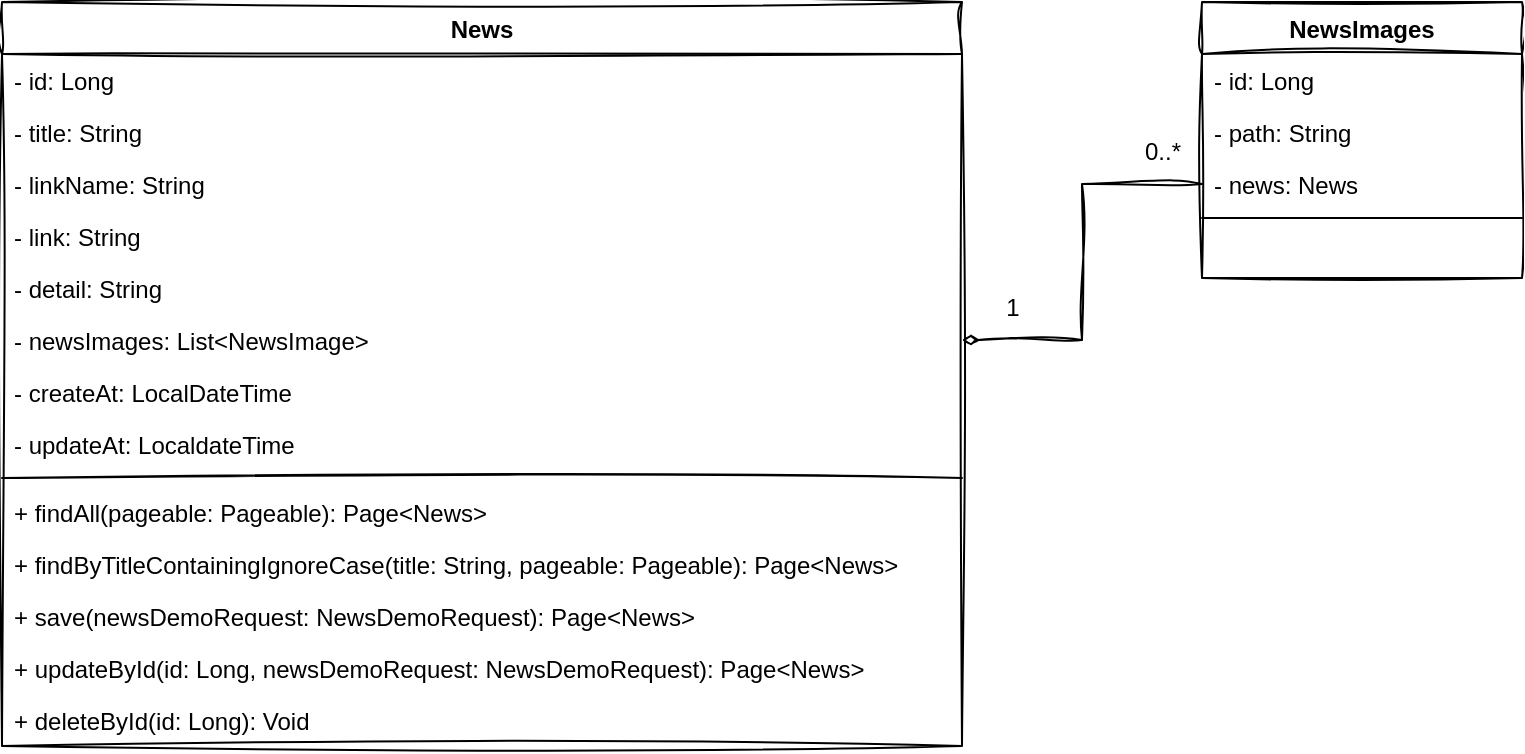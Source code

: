<mxfile version="27.0.9">
  <diagram name="หน้า-1" id="_koKTP4-rHyZlot4Lb2g">
    <mxGraphModel dx="1426" dy="841" grid="1" gridSize="10" guides="1" tooltips="1" connect="1" arrows="1" fold="1" page="1" pageScale="1" pageWidth="1169" pageHeight="827" math="0" shadow="0">
      <root>
        <mxCell id="0" />
        <mxCell id="1" parent="0" />
        <mxCell id="qEYVYYr-m40pnYgqbjhr-1" value="News" style="swimlane;fontStyle=1;align=center;verticalAlign=top;childLayout=stackLayout;horizontal=1;startSize=26;horizontalStack=0;resizeParent=1;resizeParentMax=0;resizeLast=0;collapsible=1;marginBottom=0;whiteSpace=wrap;html=1;sketch=1;curveFitting=1;jiggle=2;" parent="1" vertex="1">
          <mxGeometry x="230" y="220" width="480" height="372" as="geometry" />
        </mxCell>
        <mxCell id="qEYVYYr-m40pnYgqbjhr-2" value="- id: Long" style="text;strokeColor=none;fillColor=none;align=left;verticalAlign=top;spacingLeft=4;spacingRight=4;overflow=hidden;rotatable=0;points=[[0,0.5],[1,0.5]];portConstraint=eastwest;whiteSpace=wrap;html=1;sketch=1;curveFitting=1;jiggle=2;" parent="qEYVYYr-m40pnYgqbjhr-1" vertex="1">
          <mxGeometry y="26" width="480" height="26" as="geometry" />
        </mxCell>
        <mxCell id="qEYVYYr-m40pnYgqbjhr-5" value="- title: String" style="text;strokeColor=none;fillColor=none;align=left;verticalAlign=top;spacingLeft=4;spacingRight=4;overflow=hidden;rotatable=0;points=[[0,0.5],[1,0.5]];portConstraint=eastwest;whiteSpace=wrap;html=1;sketch=1;curveFitting=1;jiggle=2;" parent="qEYVYYr-m40pnYgqbjhr-1" vertex="1">
          <mxGeometry y="52" width="480" height="26" as="geometry" />
        </mxCell>
        <mxCell id="qEYVYYr-m40pnYgqbjhr-6" value="- linkName: String" style="text;strokeColor=none;fillColor=none;align=left;verticalAlign=top;spacingLeft=4;spacingRight=4;overflow=hidden;rotatable=0;points=[[0,0.5],[1,0.5]];portConstraint=eastwest;whiteSpace=wrap;html=1;sketch=1;curveFitting=1;jiggle=2;" parent="qEYVYYr-m40pnYgqbjhr-1" vertex="1">
          <mxGeometry y="78" width="480" height="26" as="geometry" />
        </mxCell>
        <mxCell id="qEYVYYr-m40pnYgqbjhr-7" value="- link: String" style="text;strokeColor=none;fillColor=none;align=left;verticalAlign=top;spacingLeft=4;spacingRight=4;overflow=hidden;rotatable=0;points=[[0,0.5],[1,0.5]];portConstraint=eastwest;whiteSpace=wrap;html=1;sketch=1;curveFitting=1;jiggle=2;" parent="qEYVYYr-m40pnYgqbjhr-1" vertex="1">
          <mxGeometry y="104" width="480" height="26" as="geometry" />
        </mxCell>
        <mxCell id="qEYVYYr-m40pnYgqbjhr-8" value="- detail: String" style="text;strokeColor=none;fillColor=none;align=left;verticalAlign=top;spacingLeft=4;spacingRight=4;overflow=hidden;rotatable=0;points=[[0,0.5],[1,0.5]];portConstraint=eastwest;whiteSpace=wrap;html=1;sketch=1;curveFitting=1;jiggle=2;" parent="qEYVYYr-m40pnYgqbjhr-1" vertex="1">
          <mxGeometry y="130" width="480" height="26" as="geometry" />
        </mxCell>
        <mxCell id="qEYVYYr-m40pnYgqbjhr-9" value="- newsImages: List&amp;lt;NewsImage&amp;gt;" style="text;strokeColor=none;fillColor=none;align=left;verticalAlign=top;spacingLeft=4;spacingRight=4;overflow=hidden;rotatable=0;points=[[0,0.5],[1,0.5]];portConstraint=eastwest;whiteSpace=wrap;html=1;sketch=1;curveFitting=1;jiggle=2;" parent="qEYVYYr-m40pnYgqbjhr-1" vertex="1">
          <mxGeometry y="156" width="480" height="26" as="geometry" />
        </mxCell>
        <mxCell id="qEYVYYr-m40pnYgqbjhr-10" value="- createAt: LocalDateTime" style="text;strokeColor=none;fillColor=none;align=left;verticalAlign=top;spacingLeft=4;spacingRight=4;overflow=hidden;rotatable=0;points=[[0,0.5],[1,0.5]];portConstraint=eastwest;whiteSpace=wrap;html=1;sketch=1;curveFitting=1;jiggle=2;" parent="qEYVYYr-m40pnYgqbjhr-1" vertex="1">
          <mxGeometry y="182" width="480" height="26" as="geometry" />
        </mxCell>
        <mxCell id="qEYVYYr-m40pnYgqbjhr-11" value="- updateAt: LocaldateTime" style="text;strokeColor=none;fillColor=none;align=left;verticalAlign=top;spacingLeft=4;spacingRight=4;overflow=hidden;rotatable=0;points=[[0,0.5],[1,0.5]];portConstraint=eastwest;whiteSpace=wrap;html=1;sketch=1;curveFitting=1;jiggle=2;" parent="qEYVYYr-m40pnYgqbjhr-1" vertex="1">
          <mxGeometry y="208" width="480" height="26" as="geometry" />
        </mxCell>
        <mxCell id="qEYVYYr-m40pnYgqbjhr-3" value="" style="line;strokeWidth=1;fillColor=none;align=left;verticalAlign=middle;spacingTop=-1;spacingLeft=3;spacingRight=3;rotatable=0;labelPosition=right;points=[];portConstraint=eastwest;strokeColor=inherit;sketch=1;curveFitting=1;jiggle=2;" parent="qEYVYYr-m40pnYgqbjhr-1" vertex="1">
          <mxGeometry y="234" width="480" height="8" as="geometry" />
        </mxCell>
        <mxCell id="qEYVYYr-m40pnYgqbjhr-4" value="+ findAll(pageable: Pageable): Page&amp;lt;News&amp;gt;" style="text;strokeColor=none;fillColor=none;align=left;verticalAlign=top;spacingLeft=4;spacingRight=4;overflow=hidden;rotatable=0;points=[[0,0.5],[1,0.5]];portConstraint=eastwest;whiteSpace=wrap;html=1;sketch=1;curveFitting=1;jiggle=2;" parent="qEYVYYr-m40pnYgqbjhr-1" vertex="1">
          <mxGeometry y="242" width="480" height="26" as="geometry" />
        </mxCell>
        <mxCell id="qEYVYYr-m40pnYgqbjhr-21" value="+ findByTitleContainingIgnoreCase(title: String, pageable: Pageable): Page&amp;lt;News&amp;gt;" style="text;strokeColor=none;fillColor=none;align=left;verticalAlign=top;spacingLeft=4;spacingRight=4;overflow=hidden;rotatable=0;points=[[0,0.5],[1,0.5]];portConstraint=eastwest;whiteSpace=wrap;html=1;sketch=1;curveFitting=1;jiggle=2;" parent="qEYVYYr-m40pnYgqbjhr-1" vertex="1">
          <mxGeometry y="268" width="480" height="26" as="geometry" />
        </mxCell>
        <mxCell id="qEYVYYr-m40pnYgqbjhr-22" value="+ save(newsDemoRequest: NewsDemoRequest): Page&amp;lt;News&amp;gt;" style="text;strokeColor=none;fillColor=none;align=left;verticalAlign=top;spacingLeft=4;spacingRight=4;overflow=hidden;rotatable=0;points=[[0,0.5],[1,0.5]];portConstraint=eastwest;whiteSpace=wrap;html=1;sketch=1;curveFitting=1;jiggle=2;" parent="qEYVYYr-m40pnYgqbjhr-1" vertex="1">
          <mxGeometry y="294" width="480" height="26" as="geometry" />
        </mxCell>
        <mxCell id="qEYVYYr-m40pnYgqbjhr-23" value="+ updateById(id: Long, newsDemoRequest: NewsDemoRequest): Page&amp;lt;News&amp;gt;" style="text;strokeColor=none;fillColor=none;align=left;verticalAlign=top;spacingLeft=4;spacingRight=4;overflow=hidden;rotatable=0;points=[[0,0.5],[1,0.5]];portConstraint=eastwest;whiteSpace=wrap;html=1;sketch=1;curveFitting=1;jiggle=2;" parent="qEYVYYr-m40pnYgqbjhr-1" vertex="1">
          <mxGeometry y="320" width="480" height="26" as="geometry" />
        </mxCell>
        <mxCell id="qEYVYYr-m40pnYgqbjhr-24" value="+ deleteById(id: Long): Void" style="text;strokeColor=none;fillColor=none;align=left;verticalAlign=top;spacingLeft=4;spacingRight=4;overflow=hidden;rotatable=0;points=[[0,0.5],[1,0.5]];portConstraint=eastwest;whiteSpace=wrap;html=1;sketch=1;curveFitting=1;jiggle=2;" parent="qEYVYYr-m40pnYgqbjhr-1" vertex="1">
          <mxGeometry y="346" width="480" height="26" as="geometry" />
        </mxCell>
        <mxCell id="qEYVYYr-m40pnYgqbjhr-12" value="NewsImages" style="swimlane;fontStyle=1;align=center;verticalAlign=top;childLayout=stackLayout;horizontal=1;startSize=26;horizontalStack=0;resizeParent=1;resizeParentMax=0;resizeLast=0;collapsible=1;marginBottom=0;whiteSpace=wrap;html=1;sketch=1;curveFitting=1;jiggle=2;" parent="1" vertex="1">
          <mxGeometry x="830" y="220" width="160" height="138" as="geometry" />
        </mxCell>
        <mxCell id="qEYVYYr-m40pnYgqbjhr-13" value="- id: Long" style="text;strokeColor=none;fillColor=none;align=left;verticalAlign=top;spacingLeft=4;spacingRight=4;overflow=hidden;rotatable=0;points=[[0,0.5],[1,0.5]];portConstraint=eastwest;whiteSpace=wrap;html=1;sketch=1;curveFitting=1;jiggle=2;" parent="qEYVYYr-m40pnYgqbjhr-12" vertex="1">
          <mxGeometry y="26" width="160" height="26" as="geometry" />
        </mxCell>
        <mxCell id="qEYVYYr-m40pnYgqbjhr-16" value="- path: String" style="text;strokeColor=none;fillColor=none;align=left;verticalAlign=top;spacingLeft=4;spacingRight=4;overflow=hidden;rotatable=0;points=[[0,0.5],[1,0.5]];portConstraint=eastwest;whiteSpace=wrap;html=1;sketch=1;curveFitting=1;jiggle=2;" parent="qEYVYYr-m40pnYgqbjhr-12" vertex="1">
          <mxGeometry y="52" width="160" height="26" as="geometry" />
        </mxCell>
        <mxCell id="qEYVYYr-m40pnYgqbjhr-17" value="- news: News" style="text;strokeColor=none;fillColor=none;align=left;verticalAlign=top;spacingLeft=4;spacingRight=4;overflow=hidden;rotatable=0;points=[[0,0.5],[1,0.5]];portConstraint=eastwest;whiteSpace=wrap;html=1;sketch=1;curveFitting=1;jiggle=2;" parent="qEYVYYr-m40pnYgqbjhr-12" vertex="1">
          <mxGeometry y="78" width="160" height="26" as="geometry" />
        </mxCell>
        <mxCell id="qEYVYYr-m40pnYgqbjhr-14" value="" style="line;strokeWidth=1;fillColor=none;align=left;verticalAlign=middle;spacingTop=-1;spacingLeft=3;spacingRight=3;rotatable=0;labelPosition=right;points=[];portConstraint=eastwest;strokeColor=inherit;sketch=1;curveFitting=1;jiggle=2;" parent="qEYVYYr-m40pnYgqbjhr-12" vertex="1">
          <mxGeometry y="104" width="160" height="8" as="geometry" />
        </mxCell>
        <mxCell id="qEYVYYr-m40pnYgqbjhr-15" value="&amp;nbsp;" style="text;strokeColor=none;fillColor=none;align=left;verticalAlign=top;spacingLeft=4;spacingRight=4;overflow=hidden;rotatable=0;points=[[0,0.5],[1,0.5]];portConstraint=eastwest;whiteSpace=wrap;html=1;sketch=1;curveFitting=1;jiggle=2;" parent="qEYVYYr-m40pnYgqbjhr-12" vertex="1">
          <mxGeometry y="112" width="160" height="26" as="geometry" />
        </mxCell>
        <mxCell id="qEYVYYr-m40pnYgqbjhr-18" style="edgeStyle=orthogonalEdgeStyle;rounded=0;orthogonalLoop=1;jettySize=auto;html=1;exitX=0;exitY=0.5;exitDx=0;exitDy=0;entryX=1;entryY=0.5;entryDx=0;entryDy=0;endArrow=diamondThin;endFill=1;sketch=1;curveFitting=1;jiggle=2;" parent="1" source="qEYVYYr-m40pnYgqbjhr-17" target="qEYVYYr-m40pnYgqbjhr-9" edge="1">
          <mxGeometry relative="1" as="geometry" />
        </mxCell>
        <mxCell id="qEYVYYr-m40pnYgqbjhr-19" value="1" style="text;html=1;align=center;verticalAlign=middle;resizable=0;points=[];autosize=1;strokeColor=none;fillColor=none;sketch=1;curveFitting=1;jiggle=2;" parent="1" vertex="1">
          <mxGeometry x="720" y="358" width="30" height="30" as="geometry" />
        </mxCell>
        <mxCell id="qEYVYYr-m40pnYgqbjhr-20" value="0..*" style="text;html=1;align=center;verticalAlign=middle;resizable=0;points=[];autosize=1;strokeColor=none;fillColor=none;sketch=1;curveFitting=1;jiggle=2;" parent="1" vertex="1">
          <mxGeometry x="790" y="280" width="40" height="30" as="geometry" />
        </mxCell>
      </root>
    </mxGraphModel>
  </diagram>
</mxfile>
